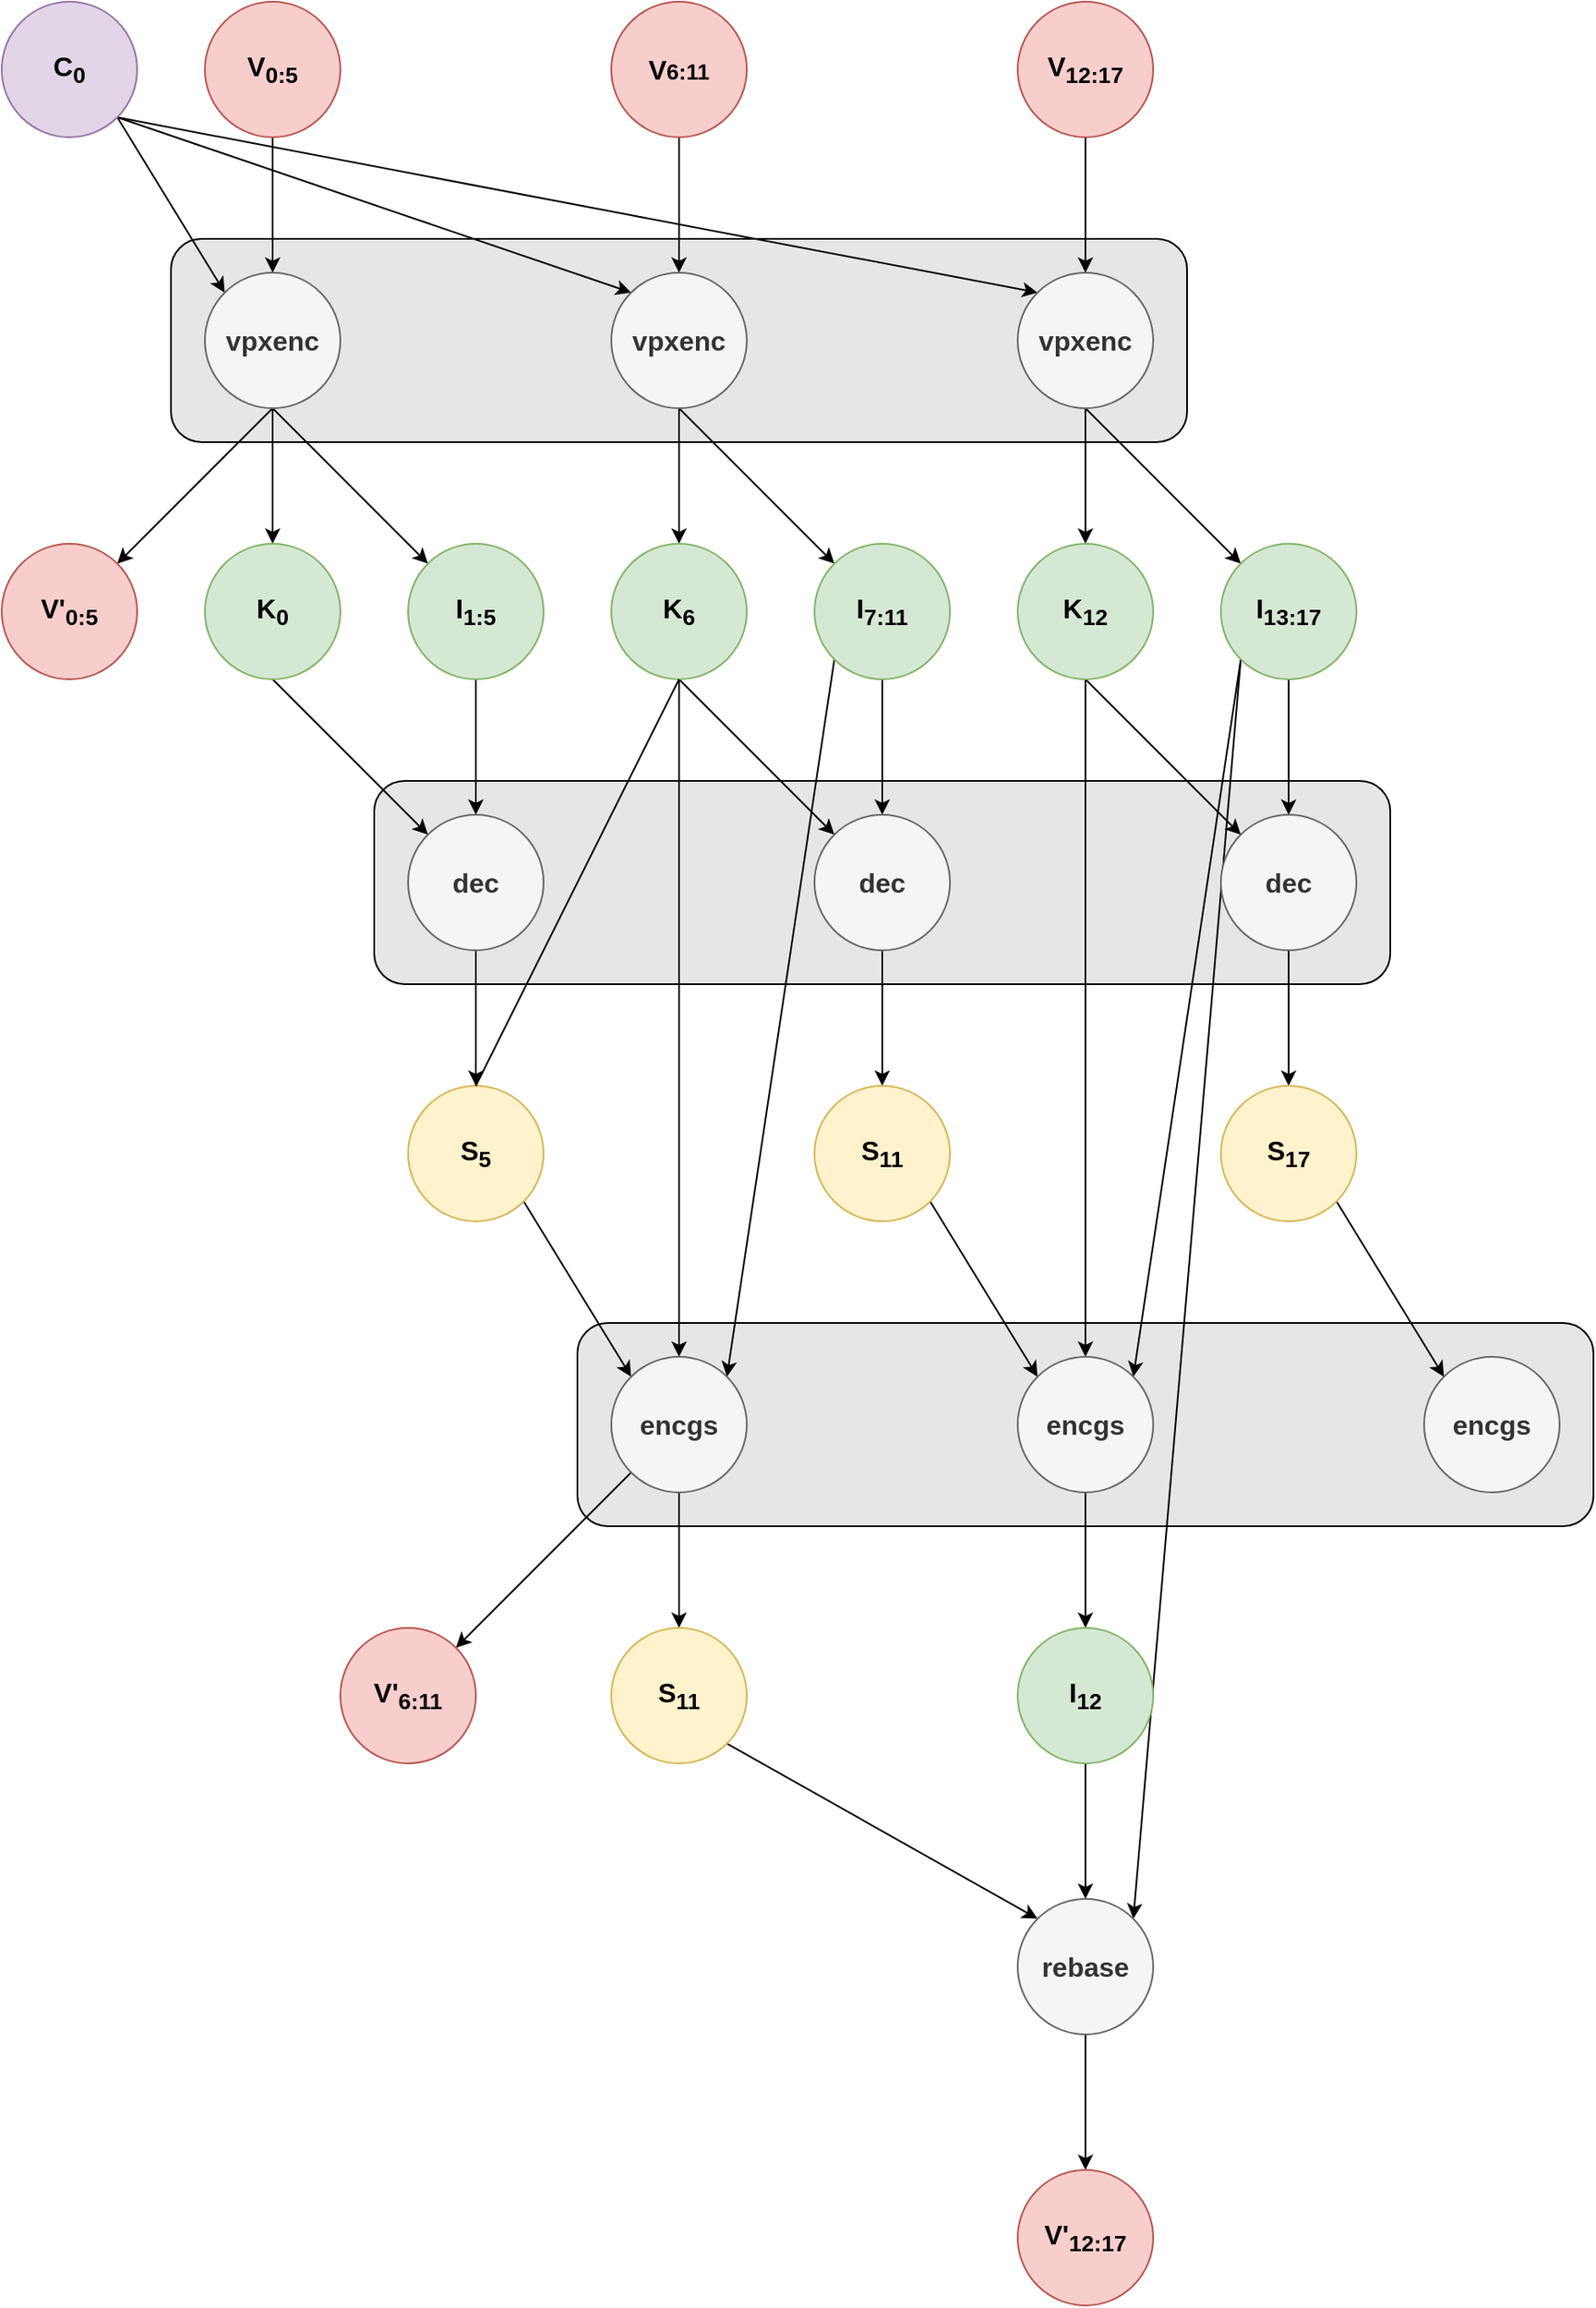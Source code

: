 <mxfile version="20.0.4" type="device"><diagram name="Page-1" id="42789a77-a242-8287-6e28-9cd8cfd52e62"><mxGraphModel dx="946" dy="622" grid="1" gridSize="10" guides="1" tooltips="1" connect="1" arrows="1" fold="1" page="1" pageScale="1" pageWidth="1100" pageHeight="850" background="none" math="0" shadow="0"><root><mxCell id="0"/><mxCell id="1" parent="0"/><mxCell id="-h-aK1gX8FFR_iGldd7Y-10" value="" style="rounded=1;whiteSpace=wrap;html=1;fillColor=#E6E6E6;" vertex="1" parent="1"><mxGeometry x="420" y="820" width="600" height="120" as="geometry"/></mxCell><mxCell id="-h-aK1gX8FFR_iGldd7Y-2" value="" style="rounded=1;whiteSpace=wrap;html=1;fillColor=#E6E6E6;" vertex="1" parent="1"><mxGeometry x="300" y="500" width="600" height="120" as="geometry"/></mxCell><mxCell id="-h-aK1gX8FFR_iGldd7Y-1" value="" style="rounded=1;whiteSpace=wrap;html=1;fillColor=#E6E6E6;" vertex="1" parent="1"><mxGeometry x="180" y="180" width="600" height="120" as="geometry"/></mxCell><mxCell id="4_4mKmd2kjxI2nrRYVlX-5" style="edgeStyle=none;rounded=0;orthogonalLoop=1;jettySize=auto;html=1;exitX=1;exitY=1;exitDx=0;exitDy=0;entryX=0;entryY=0;entryDx=0;entryDy=0;" parent="1" source="jKujIQmag5THRmSHXAdi-4" target="4_4mKmd2kjxI2nrRYVlX-4" edge="1"><mxGeometry relative="1" as="geometry"/></mxCell><mxCell id="4_4mKmd2kjxI2nrRYVlX-11" style="edgeStyle=none;rounded=0;orthogonalLoop=1;jettySize=auto;html=1;exitX=1;exitY=1;exitDx=0;exitDy=0;entryX=0;entryY=0;entryDx=0;entryDy=0;" parent="1" source="jKujIQmag5THRmSHXAdi-4" target="4_4mKmd2kjxI2nrRYVlX-27" edge="1"><mxGeometry relative="1" as="geometry"><mxPoint x="640" y="200" as="targetPoint"/></mxGeometry></mxCell><mxCell id="4_4mKmd2kjxI2nrRYVlX-12" style="edgeStyle=none;rounded=0;orthogonalLoop=1;jettySize=auto;html=1;exitX=1;exitY=1;exitDx=0;exitDy=0;entryX=0;entryY=0;entryDx=0;entryDy=0;" parent="1" source="jKujIQmag5THRmSHXAdi-4" target="4_4mKmd2kjxI2nrRYVlX-7" edge="1"><mxGeometry relative="1" as="geometry"/></mxCell><mxCell id="jKujIQmag5THRmSHXAdi-4" value="&lt;font size=&quot;3&quot;&gt;&lt;b&gt;C&lt;sub&gt;0&lt;/sub&gt;&lt;/b&gt;&lt;/font&gt;" style="ellipse;whiteSpace=wrap;html=1;fillColor=#e1d5e7;strokeColor=#9673a6;" parent="1" vertex="1"><mxGeometry x="80" y="40" width="80" height="80" as="geometry"/></mxCell><mxCell id="4_4mKmd2kjxI2nrRYVlX-8" style="edgeStyle=none;rounded=0;orthogonalLoop=1;jettySize=auto;html=1;exitX=0.5;exitY=1;exitDx=0;exitDy=0;entryX=0.5;entryY=0;entryDx=0;entryDy=0;" parent="1" source="4_4mKmd2kjxI2nrRYVlX-1" target="4_4mKmd2kjxI2nrRYVlX-4" edge="1"><mxGeometry relative="1" as="geometry"/></mxCell><mxCell id="4_4mKmd2kjxI2nrRYVlX-1" value="&lt;font size=&quot;3&quot;&gt;&lt;b&gt;V&lt;sub&gt;0:5&lt;/sub&gt;&lt;/b&gt;&lt;/font&gt;" style="ellipse;whiteSpace=wrap;html=1;fillColor=#f8cecc;strokeColor=#b85450;" parent="1" vertex="1"><mxGeometry x="200" y="40" width="80" height="80" as="geometry"/></mxCell><mxCell id="4_4mKmd2kjxI2nrRYVlX-9" value="" style="edgeStyle=none;rounded=0;orthogonalLoop=1;jettySize=auto;html=1;" parent="1" source="4_4mKmd2kjxI2nrRYVlX-2" edge="1"><mxGeometry relative="1" as="geometry"><mxPoint x="480" y="200" as="targetPoint"/></mxGeometry></mxCell><mxCell id="4_4mKmd2kjxI2nrRYVlX-2" value="&lt;b&gt;&lt;font size=&quot;3&quot;&gt;V&lt;/font&gt;&lt;font size=&quot;2&quot;&gt;6:11&lt;/font&gt;&lt;/b&gt;" style="ellipse;whiteSpace=wrap;html=1;fillColor=#f8cecc;strokeColor=#b85450;" parent="1" vertex="1"><mxGeometry x="440" y="40" width="80" height="80" as="geometry"/></mxCell><mxCell id="4_4mKmd2kjxI2nrRYVlX-10" value="" style="edgeStyle=none;rounded=0;orthogonalLoop=1;jettySize=auto;html=1;" parent="1" source="4_4mKmd2kjxI2nrRYVlX-3" target="4_4mKmd2kjxI2nrRYVlX-7" edge="1"><mxGeometry relative="1" as="geometry"/></mxCell><mxCell id="4_4mKmd2kjxI2nrRYVlX-3" value="&lt;font size=&quot;3&quot;&gt;&lt;b&gt;V&lt;sub&gt;12:17&lt;/sub&gt;&lt;/b&gt;&lt;/font&gt;" style="ellipse;whiteSpace=wrap;html=1;fillColor=#f8cecc;strokeColor=#b85450;" parent="1" vertex="1"><mxGeometry x="680" y="40" width="80" height="80" as="geometry"/></mxCell><mxCell id="4_4mKmd2kjxI2nrRYVlX-15" style="edgeStyle=none;rounded=0;orthogonalLoop=1;jettySize=auto;html=1;exitX=0.5;exitY=1;exitDx=0;exitDy=0;entryX=0.5;entryY=0;entryDx=0;entryDy=0;" parent="1" source="4_4mKmd2kjxI2nrRYVlX-4" target="4_4mKmd2kjxI2nrRYVlX-13" edge="1"><mxGeometry relative="1" as="geometry"/></mxCell><mxCell id="4_4mKmd2kjxI2nrRYVlX-16" style="edgeStyle=none;rounded=0;orthogonalLoop=1;jettySize=auto;html=1;exitX=0.5;exitY=1;exitDx=0;exitDy=0;entryX=0;entryY=0;entryDx=0;entryDy=0;" parent="1" source="4_4mKmd2kjxI2nrRYVlX-4" target="4_4mKmd2kjxI2nrRYVlX-14" edge="1"><mxGeometry relative="1" as="geometry"/></mxCell><mxCell id="4_4mKmd2kjxI2nrRYVlX-23" style="edgeStyle=none;rounded=0;orthogonalLoop=1;jettySize=auto;html=1;exitX=0.5;exitY=1;exitDx=0;exitDy=0;entryX=1;entryY=0;entryDx=0;entryDy=0;" parent="1" source="4_4mKmd2kjxI2nrRYVlX-4" target="4_4mKmd2kjxI2nrRYVlX-22" edge="1"><mxGeometry relative="1" as="geometry"/></mxCell><mxCell id="4_4mKmd2kjxI2nrRYVlX-4" value="&lt;font size=&quot;3&quot;&gt;&lt;b&gt;vpxenc&lt;/b&gt;&lt;/font&gt;" style="ellipse;whiteSpace=wrap;html=1;fillColor=#f5f5f5;strokeColor=#666666;fontColor=#333333;" parent="1" vertex="1"><mxGeometry x="200" y="200" width="80" height="80" as="geometry"/></mxCell><mxCell id="4_4mKmd2kjxI2nrRYVlX-60" value="" style="edgeStyle=none;rounded=0;orthogonalLoop=1;jettySize=auto;html=1;" parent="1" source="4_4mKmd2kjxI2nrRYVlX-7" target="4_4mKmd2kjxI2nrRYVlX-48" edge="1"><mxGeometry relative="1" as="geometry"/></mxCell><mxCell id="4_4mKmd2kjxI2nrRYVlX-61" style="edgeStyle=none;rounded=0;orthogonalLoop=1;jettySize=auto;html=1;exitX=0.5;exitY=1;exitDx=0;exitDy=0;entryX=0;entryY=0;entryDx=0;entryDy=0;" parent="1" source="4_4mKmd2kjxI2nrRYVlX-7" target="4_4mKmd2kjxI2nrRYVlX-51" edge="1"><mxGeometry relative="1" as="geometry"/></mxCell><mxCell id="4_4mKmd2kjxI2nrRYVlX-7" value="&lt;font size=&quot;3&quot;&gt;&lt;b&gt;vpxenc&lt;/b&gt;&lt;/font&gt;" style="ellipse;whiteSpace=wrap;html=1;fillColor=#f5f5f5;strokeColor=#666666;fontColor=#333333;" parent="1" vertex="1"><mxGeometry x="680" y="200" width="80" height="80" as="geometry"/></mxCell><mxCell id="4_4mKmd2kjxI2nrRYVlX-18" style="edgeStyle=none;rounded=0;orthogonalLoop=1;jettySize=auto;html=1;exitX=0.5;exitY=1;exitDx=0;exitDy=0;entryX=0;entryY=0;entryDx=0;entryDy=0;" parent="1" source="4_4mKmd2kjxI2nrRYVlX-13" target="4_4mKmd2kjxI2nrRYVlX-17" edge="1"><mxGeometry relative="1" as="geometry"/></mxCell><mxCell id="4_4mKmd2kjxI2nrRYVlX-13" value="&lt;font size=&quot;3&quot;&gt;&lt;b&gt;K&lt;sub&gt;0&lt;/sub&gt;&lt;/b&gt;&lt;/font&gt;" style="ellipse;whiteSpace=wrap;html=1;fillColor=#d5e8d4;strokeColor=#82b366;" parent="1" vertex="1"><mxGeometry x="200" y="360" width="80" height="80" as="geometry"/></mxCell><mxCell id="4_4mKmd2kjxI2nrRYVlX-19" style="edgeStyle=none;rounded=0;orthogonalLoop=1;jettySize=auto;html=1;exitX=0.5;exitY=1;exitDx=0;exitDy=0;" parent="1" source="4_4mKmd2kjxI2nrRYVlX-14" target="4_4mKmd2kjxI2nrRYVlX-17" edge="1"><mxGeometry relative="1" as="geometry"/></mxCell><mxCell id="4_4mKmd2kjxI2nrRYVlX-14" value="&lt;font size=&quot;3&quot;&gt;&lt;b&gt;I&lt;sub&gt;1:5&lt;/sub&gt;&lt;/b&gt;&lt;/font&gt;" style="ellipse;whiteSpace=wrap;html=1;fillColor=#d5e8d4;strokeColor=#82b366;" parent="1" vertex="1"><mxGeometry x="320" y="360" width="80" height="80" as="geometry"/></mxCell><mxCell id="4_4mKmd2kjxI2nrRYVlX-21" value="" style="edgeStyle=none;rounded=0;orthogonalLoop=1;jettySize=auto;html=1;" parent="1" source="4_4mKmd2kjxI2nrRYVlX-17" target="4_4mKmd2kjxI2nrRYVlX-20" edge="1"><mxGeometry relative="1" as="geometry"/></mxCell><mxCell id="4_4mKmd2kjxI2nrRYVlX-17" value="&lt;font size=&quot;3&quot;&gt;&lt;b&gt;dec&lt;/b&gt;&lt;/font&gt;" style="ellipse;whiteSpace=wrap;html=1;fillColor=#f5f5f5;strokeColor=#666666;fontColor=#333333;" parent="1" vertex="1"><mxGeometry x="320" y="520" width="80" height="80" as="geometry"/></mxCell><mxCell id="4_4mKmd2kjxI2nrRYVlX-38" style="edgeStyle=none;rounded=0;orthogonalLoop=1;jettySize=auto;html=1;exitX=1;exitY=1;exitDx=0;exitDy=0;entryX=0;entryY=0;entryDx=0;entryDy=0;" parent="1" source="4_4mKmd2kjxI2nrRYVlX-20" target="4_4mKmd2kjxI2nrRYVlX-36" edge="1"><mxGeometry relative="1" as="geometry"/></mxCell><mxCell id="4_4mKmd2kjxI2nrRYVlX-22" value="&lt;font size=&quot;3&quot;&gt;&lt;b&gt;V'&lt;sub&gt;0:5&lt;/sub&gt;&lt;/b&gt;&lt;/font&gt;" style="ellipse;whiteSpace=wrap;html=1;fillColor=#f8cecc;strokeColor=#b85450;" parent="1" vertex="1"><mxGeometry x="80" y="360" width="80" height="80" as="geometry"/></mxCell><mxCell id="4_4mKmd2kjxI2nrRYVlX-24" style="edgeStyle=none;rounded=0;orthogonalLoop=1;jettySize=auto;html=1;exitX=0.5;exitY=1;exitDx=0;exitDy=0;entryX=0.5;entryY=0;entryDx=0;entryDy=0;" parent="1" source="4_4mKmd2kjxI2nrRYVlX-27" target="4_4mKmd2kjxI2nrRYVlX-29" edge="1"><mxGeometry relative="1" as="geometry"/></mxCell><mxCell id="4_4mKmd2kjxI2nrRYVlX-25" style="edgeStyle=none;rounded=0;orthogonalLoop=1;jettySize=auto;html=1;exitX=0.5;exitY=1;exitDx=0;exitDy=0;entryX=0;entryY=0;entryDx=0;entryDy=0;" parent="1" source="4_4mKmd2kjxI2nrRYVlX-27" target="4_4mKmd2kjxI2nrRYVlX-31" edge="1"><mxGeometry relative="1" as="geometry"/></mxCell><mxCell id="4_4mKmd2kjxI2nrRYVlX-27" value="&lt;font size=&quot;3&quot;&gt;&lt;b&gt;vpxenc&lt;/b&gt;&lt;/font&gt;" style="ellipse;whiteSpace=wrap;html=1;fillColor=#f5f5f5;strokeColor=#666666;fontColor=#333333;" parent="1" vertex="1"><mxGeometry x="440" y="200" width="80" height="80" as="geometry"/></mxCell><mxCell id="4_4mKmd2kjxI2nrRYVlX-28" style="edgeStyle=none;rounded=0;orthogonalLoop=1;jettySize=auto;html=1;exitX=0.5;exitY=1;exitDx=0;exitDy=0;entryX=0;entryY=0;entryDx=0;entryDy=0;" parent="1" source="4_4mKmd2kjxI2nrRYVlX-29" target="4_4mKmd2kjxI2nrRYVlX-33" edge="1"><mxGeometry relative="1" as="geometry"/></mxCell><mxCell id="-h-aK1gX8FFR_iGldd7Y-8" style="edgeStyle=none;rounded=0;orthogonalLoop=1;jettySize=auto;html=1;exitX=0.5;exitY=1;exitDx=0;exitDy=0;" edge="1" parent="1" source="4_4mKmd2kjxI2nrRYVlX-29" target="4_4mKmd2kjxI2nrRYVlX-36"><mxGeometry relative="1" as="geometry"/></mxCell><mxCell id="4_4mKmd2kjxI2nrRYVlX-29" value="&lt;font size=&quot;3&quot;&gt;&lt;b&gt;K&lt;sub&gt;6&lt;/sub&gt;&lt;/b&gt;&lt;/font&gt;" style="ellipse;whiteSpace=wrap;html=1;fillColor=#d5e8d4;strokeColor=#82b366;" parent="1" vertex="1"><mxGeometry x="440" y="360" width="80" height="80" as="geometry"/></mxCell><mxCell id="4_4mKmd2kjxI2nrRYVlX-30" style="edgeStyle=none;rounded=0;orthogonalLoop=1;jettySize=auto;html=1;exitX=0.5;exitY=1;exitDx=0;exitDy=0;" parent="1" source="4_4mKmd2kjxI2nrRYVlX-31" target="4_4mKmd2kjxI2nrRYVlX-33" edge="1"><mxGeometry relative="1" as="geometry"/></mxCell><mxCell id="-h-aK1gX8FFR_iGldd7Y-9" style="edgeStyle=none;rounded=0;orthogonalLoop=1;jettySize=auto;html=1;exitX=0;exitY=1;exitDx=0;exitDy=0;entryX=1;entryY=0;entryDx=0;entryDy=0;" edge="1" parent="1" source="4_4mKmd2kjxI2nrRYVlX-31" target="4_4mKmd2kjxI2nrRYVlX-36"><mxGeometry relative="1" as="geometry"/></mxCell><mxCell id="4_4mKmd2kjxI2nrRYVlX-31" value="&lt;font size=&quot;3&quot;&gt;&lt;b&gt;I&lt;sub&gt;7:11&lt;/sub&gt;&lt;/b&gt;&lt;/font&gt;" style="ellipse;whiteSpace=wrap;html=1;fillColor=#d5e8d4;strokeColor=#82b366;" parent="1" vertex="1"><mxGeometry x="560" y="360" width="80" height="80" as="geometry"/></mxCell><mxCell id="4_4mKmd2kjxI2nrRYVlX-32" value="" style="edgeStyle=none;rounded=0;orthogonalLoop=1;jettySize=auto;html=1;" parent="1" source="4_4mKmd2kjxI2nrRYVlX-33" target="4_4mKmd2kjxI2nrRYVlX-34" edge="1"><mxGeometry relative="1" as="geometry"/></mxCell><mxCell id="4_4mKmd2kjxI2nrRYVlX-33" value="&lt;font size=&quot;3&quot;&gt;&lt;b&gt;dec&lt;/b&gt;&lt;/font&gt;" style="ellipse;whiteSpace=wrap;html=1;fillColor=#f5f5f5;strokeColor=#666666;fontColor=#333333;" parent="1" vertex="1"><mxGeometry x="560" y="520" width="80" height="80" as="geometry"/></mxCell><mxCell id="4_4mKmd2kjxI2nrRYVlX-62" style="edgeStyle=none;rounded=0;orthogonalLoop=1;jettySize=auto;html=1;exitX=1;exitY=1;exitDx=0;exitDy=0;entryX=0;entryY=0;entryDx=0;entryDy=0;" parent="1" source="4_4mKmd2kjxI2nrRYVlX-34" target="4_4mKmd2kjxI2nrRYVlX-57" edge="1"><mxGeometry relative="1" as="geometry"/></mxCell><mxCell id="4_4mKmd2kjxI2nrRYVlX-42" value="" style="edgeStyle=none;rounded=0;orthogonalLoop=1;jettySize=auto;html=1;exitX=0;exitY=1;exitDx=0;exitDy=0;entryX=1;entryY=0;entryDx=0;entryDy=0;" parent="1" source="4_4mKmd2kjxI2nrRYVlX-36" target="4_4mKmd2kjxI2nrRYVlX-41" edge="1"><mxGeometry relative="1" as="geometry"/></mxCell><mxCell id="4_4mKmd2kjxI2nrRYVlX-45" style="edgeStyle=none;rounded=0;orthogonalLoop=1;jettySize=auto;html=1;exitX=0.5;exitY=1;exitDx=0;exitDy=0;entryX=0.5;entryY=0;entryDx=0;entryDy=0;" parent="1" source="4_4mKmd2kjxI2nrRYVlX-36" target="4_4mKmd2kjxI2nrRYVlX-44" edge="1"><mxGeometry relative="1" as="geometry"/></mxCell><mxCell id="4_4mKmd2kjxI2nrRYVlX-36" value="&lt;font size=&quot;3&quot;&gt;&lt;b&gt;encgs&lt;/b&gt;&lt;/font&gt;" style="ellipse;whiteSpace=wrap;html=1;fillColor=#f5f5f5;strokeColor=#666666;fontColor=#333333;" parent="1" vertex="1"><mxGeometry x="440" y="840" width="80" height="80" as="geometry"/></mxCell><mxCell id="4_4mKmd2kjxI2nrRYVlX-41" value="&lt;font size=&quot;3&quot;&gt;&lt;b&gt;V'&lt;sub&gt;6:11&lt;/sub&gt;&lt;/b&gt;&lt;/font&gt;" style="ellipse;whiteSpace=wrap;html=1;fillColor=#f8cecc;strokeColor=#b85450;" parent="1" vertex="1"><mxGeometry x="280" y="1000" width="80" height="80" as="geometry"/></mxCell><mxCell id="4_4mKmd2kjxI2nrRYVlX-92" style="edgeStyle=none;rounded=0;orthogonalLoop=1;jettySize=auto;html=1;exitX=1;exitY=1;exitDx=0;exitDy=0;entryX=0;entryY=0;entryDx=0;entryDy=0;" parent="1" source="4_4mKmd2kjxI2nrRYVlX-44" target="4_4mKmd2kjxI2nrRYVlX-64" edge="1"><mxGeometry relative="1" as="geometry"/></mxCell><mxCell id="4_4mKmd2kjxI2nrRYVlX-44" value="&lt;font size=&quot;3&quot;&gt;&lt;b&gt;S&lt;sub&gt;11&lt;/sub&gt;&lt;/b&gt;&lt;/font&gt;" style="ellipse;whiteSpace=wrap;html=1;fillColor=#fff2cc;strokeColor=#d6b656;" parent="1" vertex="1"><mxGeometry x="440" y="1000" width="80" height="80" as="geometry"/></mxCell><mxCell id="4_4mKmd2kjxI2nrRYVlX-46" style="edgeStyle=none;rounded=0;orthogonalLoop=1;jettySize=auto;html=1;exitX=0.5;exitY=1;exitDx=0;exitDy=0;entryX=0;entryY=0;entryDx=0;entryDy=0;" parent="1" source="4_4mKmd2kjxI2nrRYVlX-48" target="4_4mKmd2kjxI2nrRYVlX-53" edge="1"><mxGeometry relative="1" as="geometry"/></mxCell><mxCell id="4_4mKmd2kjxI2nrRYVlX-47" style="edgeStyle=none;rounded=0;orthogonalLoop=1;jettySize=auto;html=1;exitX=0.5;exitY=1;exitDx=0;exitDy=0;entryX=0.5;entryY=0;entryDx=0;entryDy=0;" parent="1" source="4_4mKmd2kjxI2nrRYVlX-48" target="4_4mKmd2kjxI2nrRYVlX-57" edge="1"><mxGeometry relative="1" as="geometry"/></mxCell><mxCell id="4_4mKmd2kjxI2nrRYVlX-48" value="&lt;font size=&quot;3&quot;&gt;&lt;b&gt;K&lt;sub&gt;12&lt;/sub&gt;&lt;/b&gt;&lt;/font&gt;" style="ellipse;whiteSpace=wrap;html=1;fillColor=#d5e8d4;strokeColor=#82b366;" parent="1" vertex="1"><mxGeometry x="680" y="360" width="80" height="80" as="geometry"/></mxCell><mxCell id="4_4mKmd2kjxI2nrRYVlX-49" style="edgeStyle=none;rounded=0;orthogonalLoop=1;jettySize=auto;html=1;exitX=0.5;exitY=1;exitDx=0;exitDy=0;entryX=0.5;entryY=0;entryDx=0;entryDy=0;" parent="1" source="4_4mKmd2kjxI2nrRYVlX-51" target="4_4mKmd2kjxI2nrRYVlX-53" edge="1"><mxGeometry relative="1" as="geometry"/></mxCell><mxCell id="4_4mKmd2kjxI2nrRYVlX-66" style="edgeStyle=none;rounded=0;orthogonalLoop=1;jettySize=auto;html=1;exitX=0;exitY=1;exitDx=0;exitDy=0;entryX=1;entryY=0;entryDx=0;entryDy=0;" parent="1" source="4_4mKmd2kjxI2nrRYVlX-51" target="4_4mKmd2kjxI2nrRYVlX-64" edge="1"><mxGeometry relative="1" as="geometry"/></mxCell><mxCell id="-h-aK1gX8FFR_iGldd7Y-4" style="edgeStyle=none;rounded=0;orthogonalLoop=1;jettySize=auto;html=1;exitX=0;exitY=1;exitDx=0;exitDy=0;entryX=1;entryY=0;entryDx=0;entryDy=0;" edge="1" parent="1" source="4_4mKmd2kjxI2nrRYVlX-51" target="4_4mKmd2kjxI2nrRYVlX-57"><mxGeometry relative="1" as="geometry"/></mxCell><mxCell id="4_4mKmd2kjxI2nrRYVlX-51" value="&lt;font size=&quot;3&quot;&gt;&lt;b&gt;I&lt;sub&gt;13:17&lt;/sub&gt;&lt;/b&gt;&lt;/font&gt;" style="ellipse;whiteSpace=wrap;html=1;fillColor=#d5e8d4;strokeColor=#82b366;" parent="1" vertex="1"><mxGeometry x="800" y="360" width="80" height="80" as="geometry"/></mxCell><mxCell id="4_4mKmd2kjxI2nrRYVlX-52" value="" style="edgeStyle=none;rounded=0;orthogonalLoop=1;jettySize=auto;html=1;" parent="1" source="4_4mKmd2kjxI2nrRYVlX-53" target="4_4mKmd2kjxI2nrRYVlX-54" edge="1"><mxGeometry relative="1" as="geometry"/></mxCell><mxCell id="-h-aK1gX8FFR_iGldd7Y-12" style="edgeStyle=none;rounded=0;orthogonalLoop=1;jettySize=auto;html=1;exitX=1;exitY=1;exitDx=0;exitDy=0;entryX=0;entryY=0;entryDx=0;entryDy=0;" edge="1" parent="1" source="4_4mKmd2kjxI2nrRYVlX-54" target="-h-aK1gX8FFR_iGldd7Y-11"><mxGeometry relative="1" as="geometry"/></mxCell><mxCell id="4_4mKmd2kjxI2nrRYVlX-54" value="&lt;font size=&quot;3&quot;&gt;&lt;b&gt;S&lt;sub&gt;17&lt;/sub&gt;&lt;/b&gt;&lt;/font&gt;" style="ellipse;whiteSpace=wrap;html=1;fillColor=#fff2cc;strokeColor=#d6b656;" parent="1" vertex="1"><mxGeometry x="800" y="680" width="80" height="80" as="geometry"/></mxCell><mxCell id="4_4mKmd2kjxI2nrRYVlX-56" style="edgeStyle=none;rounded=0;orthogonalLoop=1;jettySize=auto;html=1;exitX=0.5;exitY=1;exitDx=0;exitDy=0;entryX=0.5;entryY=0;entryDx=0;entryDy=0;" parent="1" source="4_4mKmd2kjxI2nrRYVlX-57" target="4_4mKmd2kjxI2nrRYVlX-59" edge="1"><mxGeometry relative="1" as="geometry"/></mxCell><mxCell id="4_4mKmd2kjxI2nrRYVlX-57" value="&lt;font size=&quot;3&quot;&gt;&lt;b&gt;encgs&lt;/b&gt;&lt;/font&gt;" style="ellipse;whiteSpace=wrap;html=1;fillColor=#f5f5f5;strokeColor=#666666;fontColor=#333333;" parent="1" vertex="1"><mxGeometry x="680" y="840" width="80" height="80" as="geometry"/></mxCell><mxCell id="4_4mKmd2kjxI2nrRYVlX-65" style="edgeStyle=none;rounded=0;orthogonalLoop=1;jettySize=auto;html=1;exitX=0.5;exitY=1;exitDx=0;exitDy=0;entryX=0.5;entryY=0;entryDx=0;entryDy=0;" parent="1" source="4_4mKmd2kjxI2nrRYVlX-59" target="4_4mKmd2kjxI2nrRYVlX-64" edge="1"><mxGeometry relative="1" as="geometry"/></mxCell><mxCell id="4_4mKmd2kjxI2nrRYVlX-59" value="&lt;font size=&quot;3&quot;&gt;&lt;b&gt;I&lt;sub&gt;12&lt;/sub&gt;&lt;/b&gt;&lt;/font&gt;" style="ellipse;whiteSpace=wrap;html=1;fillColor=#d5e8d4;strokeColor=#82b366;" parent="1" vertex="1"><mxGeometry x="680" y="1000" width="80" height="80" as="geometry"/></mxCell><mxCell id="4_4mKmd2kjxI2nrRYVlX-68" style="edgeStyle=none;rounded=0;orthogonalLoop=1;jettySize=auto;html=1;exitX=0.5;exitY=1;exitDx=0;exitDy=0;entryX=0.5;entryY=0;entryDx=0;entryDy=0;" parent="1" source="4_4mKmd2kjxI2nrRYVlX-64" target="4_4mKmd2kjxI2nrRYVlX-67" edge="1"><mxGeometry relative="1" as="geometry"/></mxCell><mxCell id="4_4mKmd2kjxI2nrRYVlX-64" value="&lt;font size=&quot;3&quot;&gt;&lt;b&gt;rebase&lt;/b&gt;&lt;/font&gt;" style="ellipse;whiteSpace=wrap;html=1;fillColor=#f5f5f5;strokeColor=#666666;fontColor=#333333;" parent="1" vertex="1"><mxGeometry x="680" y="1160" width="80" height="80" as="geometry"/></mxCell><mxCell id="4_4mKmd2kjxI2nrRYVlX-67" value="&lt;font size=&quot;3&quot;&gt;&lt;b&gt;V'&lt;sub&gt;12:17&lt;/sub&gt;&lt;/b&gt;&lt;/font&gt;" style="ellipse;whiteSpace=wrap;html=1;fillColor=#f8cecc;strokeColor=#b85450;" parent="1" vertex="1"><mxGeometry x="680" y="1320" width="80" height="80" as="geometry"/></mxCell><mxCell id="4_4mKmd2kjxI2nrRYVlX-53" value="&lt;font size=&quot;3&quot;&gt;&lt;b&gt;dec&lt;/b&gt;&lt;/font&gt;" style="ellipse;whiteSpace=wrap;html=1;fillColor=#f5f5f5;strokeColor=#666666;fontColor=#333333;" parent="1" vertex="1"><mxGeometry x="800" y="520" width="80" height="80" as="geometry"/></mxCell><mxCell id="4_4mKmd2kjxI2nrRYVlX-34" value="&lt;font size=&quot;3&quot;&gt;&lt;b&gt;S&lt;sub&gt;11&lt;br&gt;&lt;/sub&gt;&lt;/b&gt;&lt;/font&gt;" style="ellipse;whiteSpace=wrap;html=1;fillColor=#fff2cc;strokeColor=#d6b656;" parent="1" vertex="1"><mxGeometry x="560" y="680" width="80" height="80" as="geometry"/></mxCell><mxCell id="4_4mKmd2kjxI2nrRYVlX-20" value="&lt;font size=&quot;3&quot;&gt;&lt;b&gt;S&lt;sub&gt;5&lt;/sub&gt;&lt;/b&gt;&lt;/font&gt;" style="ellipse;whiteSpace=wrap;html=1;fillColor=#fff2cc;strokeColor=#d6b656;" parent="1" vertex="1"><mxGeometry x="320" y="680" width="80" height="80" as="geometry"/></mxCell><mxCell id="-h-aK1gX8FFR_iGldd7Y-7" value="" style="edgeStyle=none;rounded=0;orthogonalLoop=1;jettySize=auto;html=1;exitX=0.5;exitY=1;exitDx=0;exitDy=0;entryX=0.5;entryY=0;entryDx=0;entryDy=0;endArrow=none;" edge="1" parent="1" source="4_4mKmd2kjxI2nrRYVlX-29" target="4_4mKmd2kjxI2nrRYVlX-20"><mxGeometry relative="1" as="geometry"><mxPoint x="480" y="440" as="sourcePoint"/><mxPoint x="350" y="810" as="targetPoint"/></mxGeometry></mxCell><mxCell id="-h-aK1gX8FFR_iGldd7Y-11" value="&lt;font size=&quot;3&quot;&gt;&lt;b&gt;encgs&lt;/b&gt;&lt;/font&gt;" style="ellipse;whiteSpace=wrap;html=1;fillColor=#f5f5f5;strokeColor=#666666;fontColor=#333333;" vertex="1" parent="1"><mxGeometry x="920" y="840" width="80" height="80" as="geometry"/></mxCell></root></mxGraphModel></diagram></mxfile>
